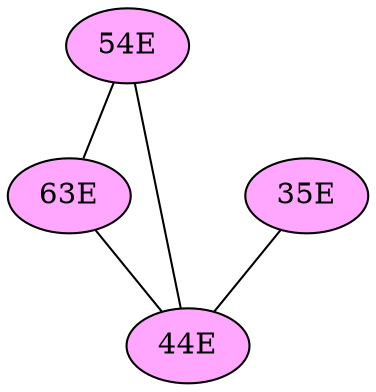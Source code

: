// The Round Table
graph {
	"54E" [fillcolor="#FFA6FF" style=radial]
	"63E" [fillcolor="#FFA6FF" style=radial]
	"54E" -- "63E" [penwidth=1]
	"54E" [fillcolor="#FFA6FF" style=radial]
	"44E" [fillcolor="#FFA6FF" style=radial]
	"54E" -- "44E" [penwidth=1]
	"63E" [fillcolor="#FFA6FF" style=radial]
	"44E" [fillcolor="#FFA6FF" style=radial]
	"63E" -- "44E" [penwidth=1]
	"35E" [fillcolor="#FFA6FF" style=radial]
	"44E" [fillcolor="#FFA6FF" style=radial]
	"35E" -- "44E" [penwidth=1]
}
